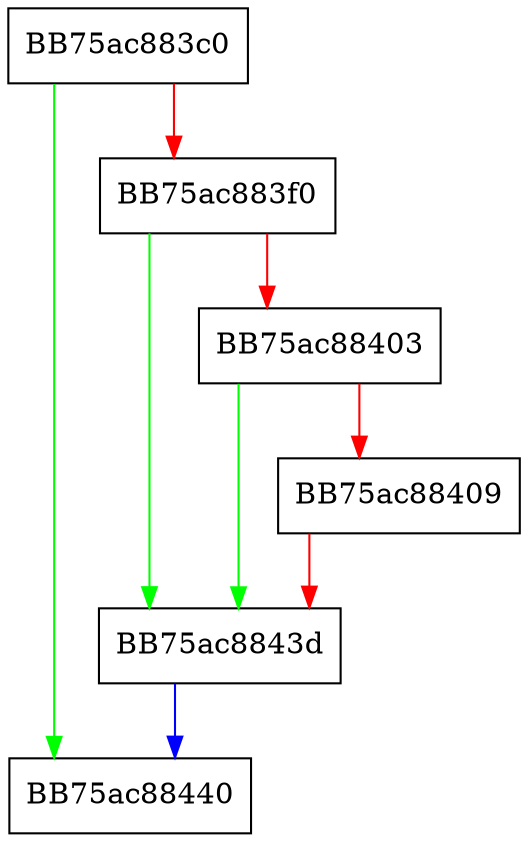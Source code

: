 digraph ReportRemoteFailure {
  node [shape="box"];
  graph [splines=ortho];
  BB75ac883c0 -> BB75ac88440 [color="green"];
  BB75ac883c0 -> BB75ac883f0 [color="red"];
  BB75ac883f0 -> BB75ac8843d [color="green"];
  BB75ac883f0 -> BB75ac88403 [color="red"];
  BB75ac88403 -> BB75ac8843d [color="green"];
  BB75ac88403 -> BB75ac88409 [color="red"];
  BB75ac88409 -> BB75ac8843d [color="red"];
  BB75ac8843d -> BB75ac88440 [color="blue"];
}